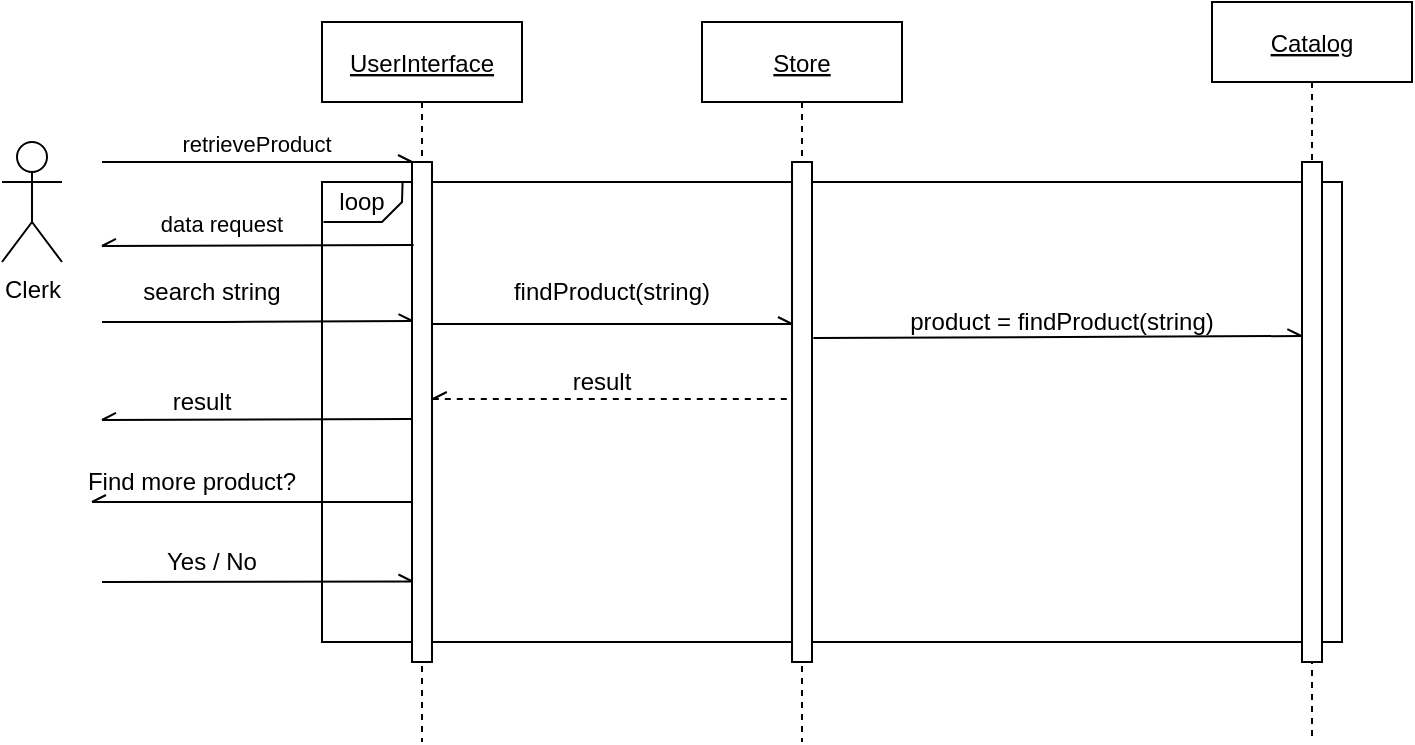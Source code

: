 <mxfile version="14.4.4" type="google"><diagram id="kgpKYQtTHZ0yAKxKKP6v" name="Page-1"><mxGraphModel dx="822" dy="549" grid="1" gridSize="10" guides="1" tooltips="1" connect="1" arrows="1" fold="1" page="1" pageScale="1" pageWidth="850" pageHeight="1100" math="0" shadow="0"><root><mxCell id="0"/><mxCell id="1" parent="0"/><mxCell id="bwaNbtIXlxzNOwbJGrQS-39" value="" style="rounded=0;whiteSpace=wrap;html=1;fillColor=none;" parent="1" vertex="1"><mxGeometry x="210" y="160" width="510" height="230" as="geometry"/></mxCell><mxCell id="3nuBFxr9cyL0pnOWT2aG-1" value="UserInterface" style="shape=umlLifeline;perimeter=lifelinePerimeter;container=1;collapsible=0;recursiveResize=0;rounded=0;shadow=0;strokeWidth=1;fontStyle=4" parent="1" vertex="1"><mxGeometry x="210" y="80" width="100" height="360" as="geometry"/></mxCell><mxCell id="3nuBFxr9cyL0pnOWT2aG-2" value="" style="points=[];perimeter=orthogonalPerimeter;rounded=0;shadow=0;strokeWidth=1;" parent="3nuBFxr9cyL0pnOWT2aG-1" vertex="1"><mxGeometry x="45" y="70" width="10" height="250" as="geometry"/></mxCell><mxCell id="3nuBFxr9cyL0pnOWT2aG-5" value="Catalog" style="shape=umlLifeline;perimeter=lifelinePerimeter;container=1;collapsible=0;recursiveResize=0;rounded=0;shadow=0;strokeWidth=1;fontStyle=4" parent="1" vertex="1"><mxGeometry x="655" y="70" width="100" height="370" as="geometry"/></mxCell><mxCell id="3nuBFxr9cyL0pnOWT2aG-8" value="data request" style="verticalAlign=bottom;endArrow=none;shadow=0;strokeWidth=1;endFill=0;entryX=0.081;entryY=0.166;entryDx=0;entryDy=0;entryPerimeter=0;startArrow=openAsync;startFill=0;" parent="1" target="3nuBFxr9cyL0pnOWT2aG-2" edge="1"><mxGeometry x="-0.23" y="2" relative="1" as="geometry"><mxPoint x="100" y="192" as="sourcePoint"/><mxPoint x="100" y="180" as="targetPoint"/><Array as="points"/><mxPoint as="offset"/></mxGeometry></mxCell><mxCell id="bwaNbtIXlxzNOwbJGrQS-1" value="&lt;div&gt;Clerk&lt;/div&gt;" style="shape=umlActor;verticalLabelPosition=bottom;verticalAlign=top;html=1;outlineConnect=0;" parent="1" vertex="1"><mxGeometry x="50" y="140" width="30" height="60" as="geometry"/></mxCell><mxCell id="3nuBFxr9cyL0pnOWT2aG-6" value="" style="points=[];perimeter=orthogonalPerimeter;rounded=0;shadow=0;strokeWidth=1;" parent="1" vertex="1"><mxGeometry x="700" y="150" width="10" height="250" as="geometry"/></mxCell><mxCell id="3nuBFxr9cyL0pnOWT2aG-3" value="retrieveProduct" style="verticalAlign=bottom;startArrow=none;endArrow=openAsync;startSize=8;shadow=0;strokeWidth=1;endFill=0;startFill=0;" parent="1" target="3nuBFxr9cyL0pnOWT2aG-2" edge="1"><mxGeometry relative="1" as="geometry"><mxPoint x="100" y="150" as="sourcePoint"/><Array as="points"><mxPoint x="120" y="150"/></Array></mxGeometry></mxCell><mxCell id="bwaNbtIXlxzNOwbJGrQS-6" value="" style="endArrow=openAsync;html=1;endFill=0;entryX=0.022;entryY=0.318;entryDx=0;entryDy=0;entryPerimeter=0;" parent="1" target="3nuBFxr9cyL0pnOWT2aG-2" edge="1"><mxGeometry width="50" height="50" relative="1" as="geometry"><mxPoint x="100" y="230" as="sourcePoint"/><mxPoint x="210" y="230" as="targetPoint"/><Array as="points"><mxPoint x="150" y="230"/></Array></mxGeometry></mxCell><mxCell id="bwaNbtIXlxzNOwbJGrQS-8" value="&lt;div&gt;search string&lt;/div&gt;" style="text;html=1;strokeColor=none;fillColor=none;align=center;verticalAlign=middle;whiteSpace=wrap;rounded=0;" parent="1" vertex="1"><mxGeometry x="100" y="200" width="110" height="30" as="geometry"/></mxCell><mxCell id="bwaNbtIXlxzNOwbJGrQS-10" value="Store" style="shape=umlLifeline;perimeter=lifelinePerimeter;container=1;collapsible=0;recursiveResize=0;rounded=0;shadow=0;strokeWidth=1;fontStyle=4" parent="1" vertex="1"><mxGeometry x="400" y="80" width="100" height="360" as="geometry"/></mxCell><mxCell id="bwaNbtIXlxzNOwbJGrQS-11" value="" style="points=[];perimeter=orthogonalPerimeter;rounded=0;shadow=0;strokeWidth=1;" parent="bwaNbtIXlxzNOwbJGrQS-10" vertex="1"><mxGeometry x="45" y="70" width="10" height="250" as="geometry"/></mxCell><mxCell id="bwaNbtIXlxzNOwbJGrQS-12" value="" style="endArrow=openAsync;html=1;endFill=0;exitX=0.993;exitY=0.324;exitDx=0;exitDy=0;exitPerimeter=0;" parent="1" source="3nuBFxr9cyL0pnOWT2aG-2" target="bwaNbtIXlxzNOwbJGrQS-11" edge="1"><mxGeometry width="50" height="50" relative="1" as="geometry"><mxPoint x="300" y="255" as="sourcePoint"/><mxPoint x="350" y="205" as="targetPoint"/></mxGeometry></mxCell><mxCell id="bwaNbtIXlxzNOwbJGrQS-13" value="&lt;div&gt;findProduct(string)&lt;/div&gt;" style="text;html=1;strokeColor=none;fillColor=none;align=center;verticalAlign=middle;whiteSpace=wrap;rounded=0;" parent="1" vertex="1"><mxGeometry x="280" y="205" width="150" height="20" as="geometry"/></mxCell><mxCell id="bwaNbtIXlxzNOwbJGrQS-24" value="" style="endArrow=none;dashed=1;html=1;exitX=1.081;exitY=0.634;exitDx=0;exitDy=0;exitPerimeter=0;startArrow=openAsync;startFill=0;endFill=0;" parent="1" edge="1"><mxGeometry width="50" height="50" relative="1" as="geometry"><mxPoint x="265.4" y="268.5" as="sourcePoint"/><mxPoint x="444.59" y="268.5" as="targetPoint"/></mxGeometry></mxCell><mxCell id="bwaNbtIXlxzNOwbJGrQS-25" value="&lt;div&gt;result&lt;/div&gt;" style="text;html=1;strokeColor=none;fillColor=none;align=center;verticalAlign=middle;whiteSpace=wrap;rounded=0;" parent="1" vertex="1"><mxGeometry x="329.59" y="250" width="40" height="20" as="geometry"/></mxCell><mxCell id="bwaNbtIXlxzNOwbJGrQS-27" value="" style="endArrow=none;html=1;endFill=0;startArrow=openAsync;startFill=0;entryX=-0.011;entryY=0.514;entryDx=0;entryDy=0;entryPerimeter=0;" parent="1" target="3nuBFxr9cyL0pnOWT2aG-2" edge="1"><mxGeometry width="50" height="50" relative="1" as="geometry"><mxPoint x="100" y="279" as="sourcePoint"/><mxPoint x="256.76" y="279" as="targetPoint"/></mxGeometry></mxCell><mxCell id="bwaNbtIXlxzNOwbJGrQS-28" value="result" style="text;html=1;strokeColor=none;fillColor=none;align=center;verticalAlign=middle;whiteSpace=wrap;rounded=0;" parent="1" vertex="1"><mxGeometry x="130" y="260" width="40" height="20" as="geometry"/></mxCell><mxCell id="bwaNbtIXlxzNOwbJGrQS-30" value="" style="endArrow=none;html=1;endFill=0;startArrow=openAsync;startFill=0;entryX=0.009;entryY=0.68;entryDx=0;entryDy=0;entryPerimeter=0;" parent="1" target="3nuBFxr9cyL0pnOWT2aG-2" edge="1"><mxGeometry width="50" height="50" relative="1" as="geometry"><mxPoint x="95" y="320" as="sourcePoint"/><mxPoint x="250" y="320" as="targetPoint"/></mxGeometry></mxCell><mxCell id="bwaNbtIXlxzNOwbJGrQS-32" value="&lt;div&gt;Find more product?&lt;/div&gt;" style="text;html=1;strokeColor=none;fillColor=none;align=center;verticalAlign=middle;whiteSpace=wrap;rounded=0;" parent="1" vertex="1"><mxGeometry x="70" y="300" width="150" height="20" as="geometry"/></mxCell><mxCell id="bwaNbtIXlxzNOwbJGrQS-36" value="" style="endArrow=openAsync;html=1;entryX=0.022;entryY=0.919;entryDx=0;entryDy=0;entryPerimeter=0;endFill=0;" parent="1" edge="1"><mxGeometry width="50" height="50" relative="1" as="geometry"><mxPoint x="100" y="360" as="sourcePoint"/><mxPoint x="255.22" y="359.75" as="targetPoint"/></mxGeometry></mxCell><mxCell id="bwaNbtIXlxzNOwbJGrQS-37" value="Yes / No" style="text;html=1;strokeColor=none;fillColor=none;align=center;verticalAlign=middle;whiteSpace=wrap;rounded=0;" parent="1" vertex="1"><mxGeometry x="120" y="340" width="70" height="20" as="geometry"/></mxCell><mxCell id="bwaNbtIXlxzNOwbJGrQS-41" value="" style="endArrow=none;html=1;exitX=0.019;exitY=1.001;exitDx=0;exitDy=0;exitPerimeter=0;entryX=0.079;entryY=0;entryDx=0;entryDy=0;entryPerimeter=0;rounded=0;" parent="1" source="bwaNbtIXlxzNOwbJGrQS-42" target="bwaNbtIXlxzNOwbJGrQS-39" edge="1"><mxGeometry width="50" height="50" relative="1" as="geometry"><mxPoint x="270" y="240" as="sourcePoint"/><mxPoint x="320" y="190" as="targetPoint"/><Array as="points"><mxPoint x="240" y="180"/><mxPoint x="250" y="170"/></Array></mxGeometry></mxCell><mxCell id="bwaNbtIXlxzNOwbJGrQS-42" value="loop" style="text;html=1;strokeColor=none;fillColor=none;align=center;verticalAlign=middle;whiteSpace=wrap;rounded=0;" parent="1" vertex="1"><mxGeometry x="210" y="160" width="40" height="20" as="geometry"/></mxCell><mxCell id="grATLKrFnZ6xkhyMgqUr-3" value="" style="endArrow=openAsync;html=1;endFill=0;exitX=1.067;exitY=0.352;exitDx=0;exitDy=0;exitPerimeter=0;entryX=-0.033;entryY=0.348;entryDx=0;entryDy=0;entryPerimeter=0;" edge="1" parent="1" source="bwaNbtIXlxzNOwbJGrQS-11" target="3nuBFxr9cyL0pnOWT2aG-6"><mxGeometry width="50" height="50" relative="1" as="geometry"><mxPoint x="484.96" y="225" as="sourcePoint"/><mxPoint x="665.03" y="224" as="targetPoint"/></mxGeometry></mxCell><mxCell id="grATLKrFnZ6xkhyMgqUr-4" value="product = findProduct(string)" style="text;html=1;strokeColor=none;fillColor=none;align=center;verticalAlign=middle;whiteSpace=wrap;rounded=0;" vertex="1" parent="1"><mxGeometry x="470" y="220" width="220" height="20" as="geometry"/></mxCell></root></mxGraphModel></diagram></mxfile>
